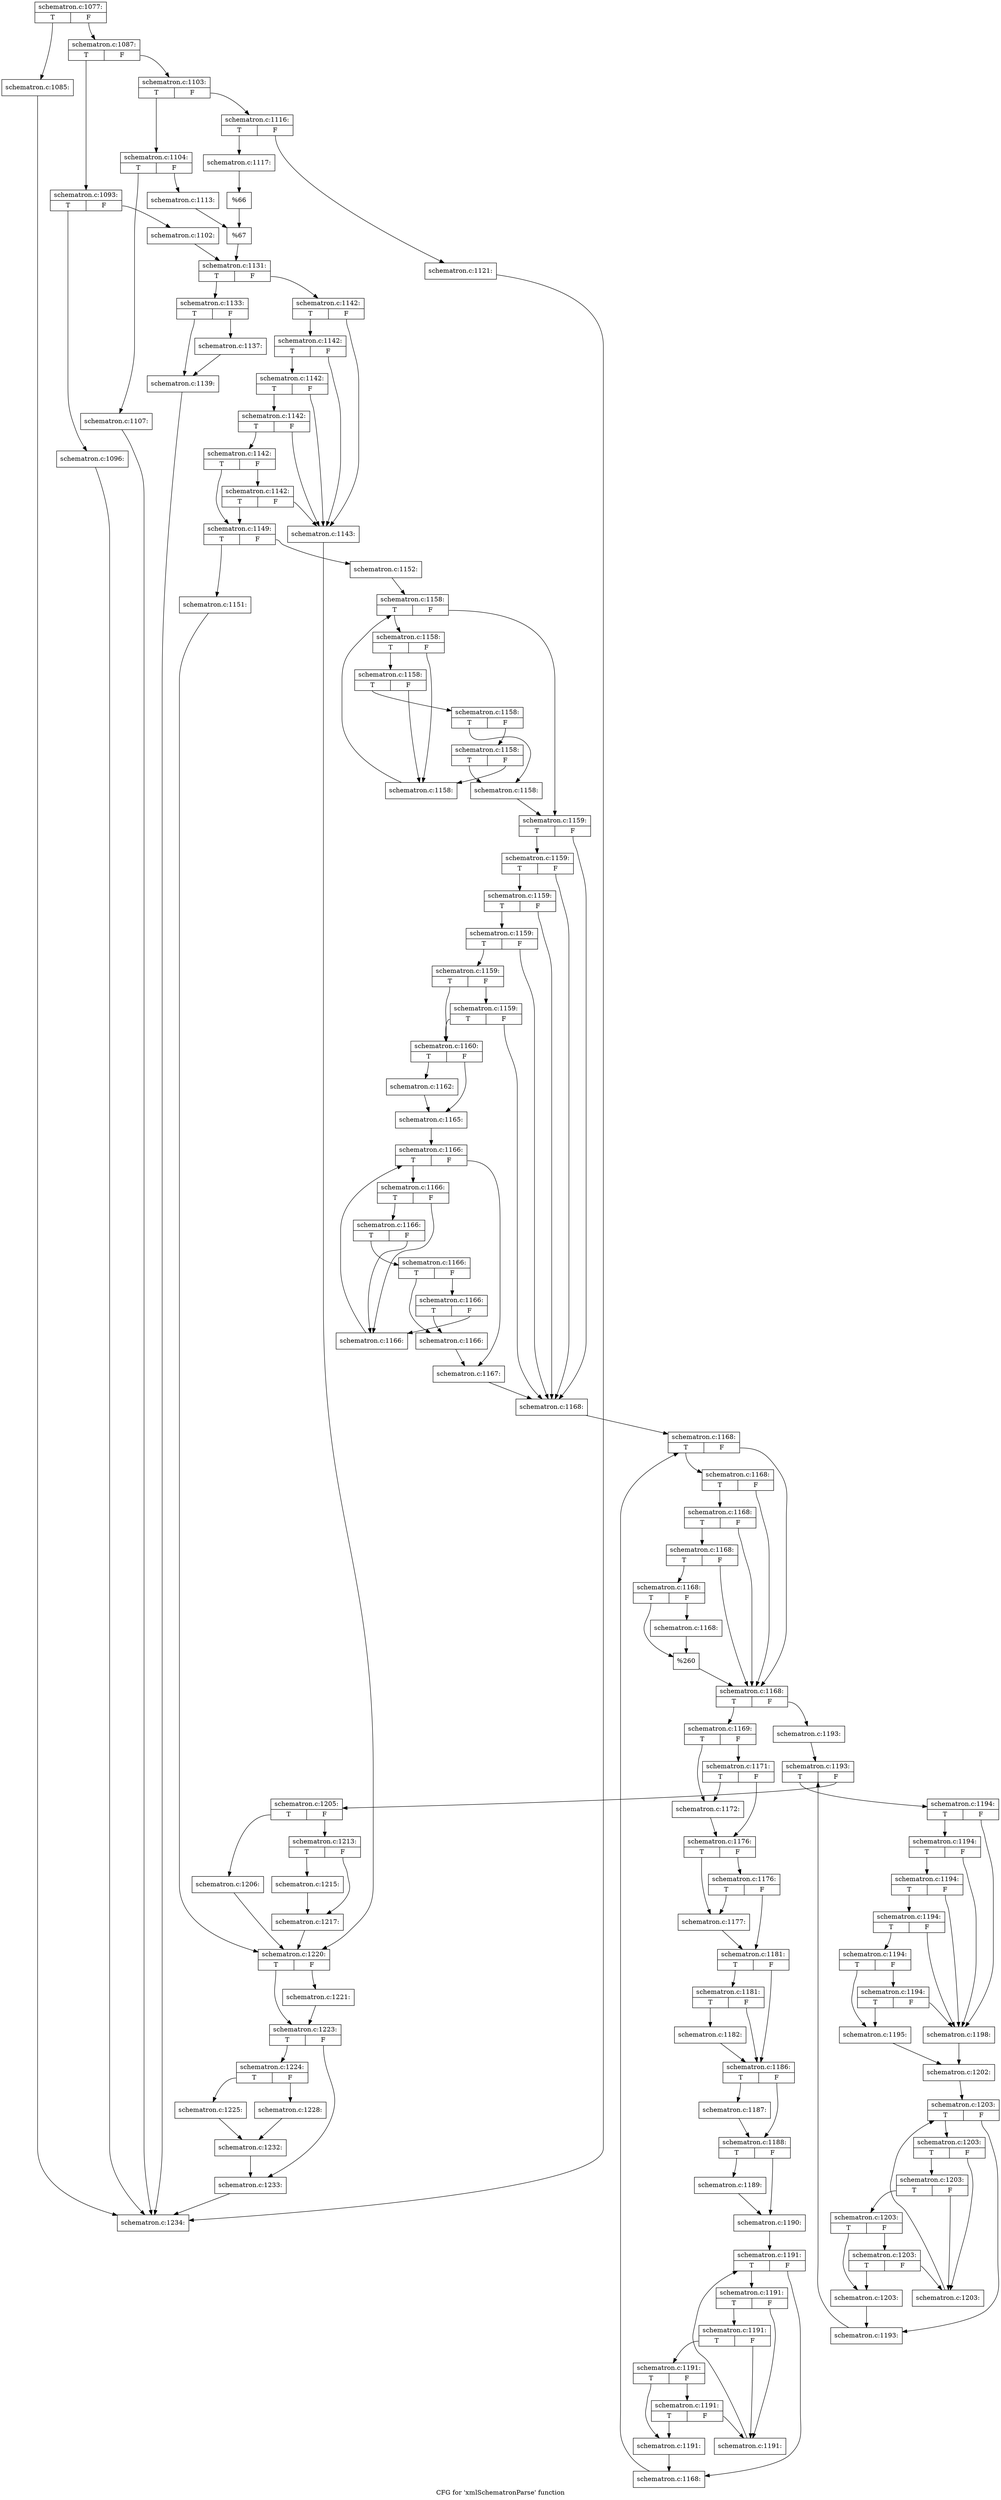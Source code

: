 digraph "CFG for 'xmlSchematronParse' function" {
	label="CFG for 'xmlSchematronParse' function";

	Node0x4c17f20 [shape=record,label="{schematron.c:1077:|{<s0>T|<s1>F}}"];
	Node0x4c17f20:s0 -> Node0x4c19440;
	Node0x4c17f20:s1 -> Node0x4c19490;
	Node0x4c19440 [shape=record,label="{schematron.c:1085:}"];
	Node0x4c19440 -> Node0x4bfa520;
	Node0x4c19490 [shape=record,label="{schematron.c:1087:|{<s0>T|<s1>F}}"];
	Node0x4c19490:s0 -> Node0x4c19b70;
	Node0x4c19490:s1 -> Node0x4c19c10;
	Node0x4c19b70 [shape=record,label="{schematron.c:1093:|{<s0>T|<s1>F}}"];
	Node0x4c19b70:s0 -> Node0x4c1cec0;
	Node0x4c19b70:s1 -> Node0x4c1cf10;
	Node0x4c1cec0 [shape=record,label="{schematron.c:1096:}"];
	Node0x4c1cec0 -> Node0x4bfa520;
	Node0x4c1cf10 [shape=record,label="{schematron.c:1102:}"];
	Node0x4c1cf10 -> Node0x4c19bc0;
	Node0x4c19c10 [shape=record,label="{schematron.c:1103:|{<s0>T|<s1>F}}"];
	Node0x4c19c10:s0 -> Node0x4c35020;
	Node0x4c19c10:s1 -> Node0x4c350c0;
	Node0x4c35020 [shape=record,label="{schematron.c:1104:|{<s0>T|<s1>F}}"];
	Node0x4c35020:s0 -> Node0x4c36020;
	Node0x4c35020:s1 -> Node0x4c36350;
	Node0x4c36020 [shape=record,label="{schematron.c:1107:}"];
	Node0x4c36020 -> Node0x4bfa520;
	Node0x4c36350 [shape=record,label="{schematron.c:1113:}"];
	Node0x4c36350 -> Node0x4c35070;
	Node0x4c350c0 [shape=record,label="{schematron.c:1116:|{<s0>T|<s1>F}}"];
	Node0x4c350c0:s0 -> Node0x4c3cb60;
	Node0x4c350c0:s1 -> Node0x4c3d6f0;
	Node0x4c3cb60 [shape=record,label="{schematron.c:1117:}"];
	Node0x4c3cb60 -> Node0x4c3d6a0;
	Node0x4c3d6f0 [shape=record,label="{schematron.c:1121:}"];
	Node0x4c3d6f0 -> Node0x4bfa520;
	Node0x4c3d6a0 [shape=record,label="{%66}"];
	Node0x4c3d6a0 -> Node0x4c35070;
	Node0x4c35070 [shape=record,label="{%67}"];
	Node0x4c35070 -> Node0x4c19bc0;
	Node0x4c19bc0 [shape=record,label="{schematron.c:1131:|{<s0>T|<s1>F}}"];
	Node0x4c19bc0:s0 -> Node0x4c3ef90;
	Node0x4c19bc0:s1 -> Node0x4c35bc0;
	Node0x4c3ef90 [shape=record,label="{schematron.c:1133:|{<s0>T|<s1>F}}"];
	Node0x4c3ef90:s0 -> Node0x4bf5920;
	Node0x4c3ef90:s1 -> Node0x4c36180;
	Node0x4c36180 [shape=record,label="{schematron.c:1137:}"];
	Node0x4c36180 -> Node0x4bf5920;
	Node0x4bf5920 [shape=record,label="{schematron.c:1139:}"];
	Node0x4bf5920 -> Node0x4bfa520;
	Node0x4c35bc0 [shape=record,label="{schematron.c:1142:|{<s0>T|<s1>F}}"];
	Node0x4c35bc0:s0 -> Node0x4c40100;
	Node0x4c35bc0:s1 -> Node0x4c3ff40;
	Node0x4c40100 [shape=record,label="{schematron.c:1142:|{<s0>T|<s1>F}}"];
	Node0x4c40100:s0 -> Node0x4c400b0;
	Node0x4c40100:s1 -> Node0x4c3ff40;
	Node0x4c400b0 [shape=record,label="{schematron.c:1142:|{<s0>T|<s1>F}}"];
	Node0x4c400b0:s0 -> Node0x4c40060;
	Node0x4c400b0:s1 -> Node0x4c3ff40;
	Node0x4c40060 [shape=record,label="{schematron.c:1142:|{<s0>T|<s1>F}}"];
	Node0x4c40060:s0 -> Node0x4c3ffe0;
	Node0x4c40060:s1 -> Node0x4c3ff40;
	Node0x4c3ffe0 [shape=record,label="{schematron.c:1142:|{<s0>T|<s1>F}}"];
	Node0x4c3ffe0:s0 -> Node0x4c3ff90;
	Node0x4c3ffe0:s1 -> Node0x4c40d50;
	Node0x4c40d50 [shape=record,label="{schematron.c:1142:|{<s0>T|<s1>F}}"];
	Node0x4c40d50:s0 -> Node0x4c3ff90;
	Node0x4c40d50:s1 -> Node0x4c3ff40;
	Node0x4c3ff40 [shape=record,label="{schematron.c:1143:}"];
	Node0x4c3ff40 -> Node0x4bea4a0;
	Node0x4c3ff90 [shape=record,label="{schematron.c:1149:|{<s0>T|<s1>F}}"];
	Node0x4c3ff90:s0 -> Node0x4c42ff0;
	Node0x4c3ff90:s1 -> Node0x4c43380;
	Node0x4c42ff0 [shape=record,label="{schematron.c:1151:}"];
	Node0x4c42ff0 -> Node0x4bea4a0;
	Node0x4c43380 [shape=record,label="{schematron.c:1152:}"];
	Node0x4c43380 -> Node0x4c43960;
	Node0x4c43960 [shape=record,label="{schematron.c:1158:|{<s0>T|<s1>F}}"];
	Node0x4c43960:s0 -> Node0x4c43c20;
	Node0x4c43960:s1 -> Node0x4c43b10;
	Node0x4c43c20 [shape=record,label="{schematron.c:1158:|{<s0>T|<s1>F}}"];
	Node0x4c43c20:s0 -> Node0x4c43df0;
	Node0x4c43c20:s1 -> Node0x4c43d50;
	Node0x4c43df0 [shape=record,label="{schematron.c:1158:|{<s0>T|<s1>F}}"];
	Node0x4c43df0:s0 -> Node0x4c43da0;
	Node0x4c43df0:s1 -> Node0x4c43d50;
	Node0x4c43da0 [shape=record,label="{schematron.c:1158:|{<s0>T|<s1>F}}"];
	Node0x4c43da0:s0 -> Node0x4c43d00;
	Node0x4c43da0:s1 -> Node0x4c442d0;
	Node0x4c442d0 [shape=record,label="{schematron.c:1158:|{<s0>T|<s1>F}}"];
	Node0x4c442d0:s0 -> Node0x4c43d00;
	Node0x4c442d0:s1 -> Node0x4c43d50;
	Node0x4c43d00 [shape=record,label="{schematron.c:1158:}"];
	Node0x4c43d00 -> Node0x4c43b10;
	Node0x4c43d50 [shape=record,label="{schematron.c:1158:}"];
	Node0x4c43d50 -> Node0x4c43960;
	Node0x4c43b10 [shape=record,label="{schematron.c:1159:|{<s0>T|<s1>F}}"];
	Node0x4c43b10:s0 -> Node0x4c40c00;
	Node0x4c43b10:s1 -> Node0x4c42b60;
	Node0x4c40c00 [shape=record,label="{schematron.c:1159:|{<s0>T|<s1>F}}"];
	Node0x4c40c00:s0 -> Node0x4c42f60;
	Node0x4c40c00:s1 -> Node0x4c42b60;
	Node0x4c42f60 [shape=record,label="{schematron.c:1159:|{<s0>T|<s1>F}}"];
	Node0x4c42f60:s0 -> Node0x4c42f10;
	Node0x4c42f60:s1 -> Node0x4c42b60;
	Node0x4c42f10 [shape=record,label="{schematron.c:1159:|{<s0>T|<s1>F}}"];
	Node0x4c42f10:s0 -> Node0x4c42ec0;
	Node0x4c42f10:s1 -> Node0x4c42b60;
	Node0x4c42ec0 [shape=record,label="{schematron.c:1159:|{<s0>T|<s1>F}}"];
	Node0x4c42ec0:s0 -> Node0x4c42ab0;
	Node0x4c42ec0:s1 -> Node0x4c46850;
	Node0x4c46850 [shape=record,label="{schematron.c:1159:|{<s0>T|<s1>F}}"];
	Node0x4c46850:s0 -> Node0x4c42ab0;
	Node0x4c46850:s1 -> Node0x4c42b60;
	Node0x4c42ab0 [shape=record,label="{schematron.c:1160:|{<s0>T|<s1>F}}"];
	Node0x4c42ab0:s0 -> Node0x4c47c00;
	Node0x4c42ab0:s1 -> Node0x4c47f90;
	Node0x4c47c00 [shape=record,label="{schematron.c:1162:}"];
	Node0x4c47c00 -> Node0x4c47f90;
	Node0x4c47f90 [shape=record,label="{schematron.c:1165:}"];
	Node0x4c47f90 -> Node0x4c48a30;
	Node0x4c48a30 [shape=record,label="{schematron.c:1166:|{<s0>T|<s1>F}}"];
	Node0x4c48a30:s0 -> Node0x4c48d20;
	Node0x4c48a30:s1 -> Node0x4c48be0;
	Node0x4c48d20 [shape=record,label="{schematron.c:1166:|{<s0>T|<s1>F}}"];
	Node0x4c48d20:s0 -> Node0x4c48f20;
	Node0x4c48d20:s1 -> Node0x4c48e50;
	Node0x4c48f20 [shape=record,label="{schematron.c:1166:|{<s0>T|<s1>F}}"];
	Node0x4c48f20:s0 -> Node0x4c48ea0;
	Node0x4c48f20:s1 -> Node0x4c48e50;
	Node0x4c48ea0 [shape=record,label="{schematron.c:1166:|{<s0>T|<s1>F}}"];
	Node0x4c48ea0:s0 -> Node0x4c48e00;
	Node0x4c48ea0:s1 -> Node0x4c49400;
	Node0x4c49400 [shape=record,label="{schematron.c:1166:|{<s0>T|<s1>F}}"];
	Node0x4c49400:s0 -> Node0x4c48e00;
	Node0x4c49400:s1 -> Node0x4c48e50;
	Node0x4c48e00 [shape=record,label="{schematron.c:1166:}"];
	Node0x4c48e00 -> Node0x4c48be0;
	Node0x4c48e50 [shape=record,label="{schematron.c:1166:}"];
	Node0x4c48e50 -> Node0x4c48a30;
	Node0x4c48be0 [shape=record,label="{schematron.c:1167:}"];
	Node0x4c48be0 -> Node0x4c42b60;
	Node0x4c42b60 [shape=record,label="{schematron.c:1168:}"];
	Node0x4c42b60 -> Node0x4c4a030;
	Node0x4c4a030 [shape=record,label="{schematron.c:1168:|{<s0>T|<s1>F}}"];
	Node0x4c4a030:s0 -> Node0x4c4a3d0;
	Node0x4c4a030:s1 -> Node0x4c4a290;
	Node0x4c4a3d0 [shape=record,label="{schematron.c:1168:|{<s0>T|<s1>F}}"];
	Node0x4c4a3d0:s0 -> Node0x4c4a380;
	Node0x4c4a3d0:s1 -> Node0x4c4a290;
	Node0x4c4a380 [shape=record,label="{schematron.c:1168:|{<s0>T|<s1>F}}"];
	Node0x4c4a380:s0 -> Node0x4c4a330;
	Node0x4c4a380:s1 -> Node0x4c4a290;
	Node0x4c4a330 [shape=record,label="{schematron.c:1168:|{<s0>T|<s1>F}}"];
	Node0x4c4a330:s0 -> Node0x4c4a2e0;
	Node0x4c4a330:s1 -> Node0x4c4a290;
	Node0x4c4a2e0 [shape=record,label="{schematron.c:1168:|{<s0>T|<s1>F}}"];
	Node0x4c4a2e0:s0 -> Node0x4c4ae10;
	Node0x4c4a2e0:s1 -> Node0x4c4af60;
	Node0x4c4af60 [shape=record,label="{schematron.c:1168:}"];
	Node0x4c4af60 -> Node0x4c4ae10;
	Node0x4c4ae10 [shape=record,label="{%260}"];
	Node0x4c4ae10 -> Node0x4c4a290;
	Node0x4c4a290 [shape=record,label="{schematron.c:1168:|{<s0>T|<s1>F}}"];
	Node0x4c4a290:s0 -> Node0x4c4ba40;
	Node0x4c4a290:s1 -> Node0x4c4a210;
	Node0x4c4ba40 [shape=record,label="{schematron.c:1169:|{<s0>T|<s1>F}}"];
	Node0x4c4ba40:s0 -> Node0x4c4c610;
	Node0x4c4ba40:s1 -> Node0x4c4cc10;
	Node0x4c4cc10 [shape=record,label="{schematron.c:1171:|{<s0>T|<s1>F}}"];
	Node0x4c4cc10:s0 -> Node0x4c4c610;
	Node0x4c4cc10:s1 -> Node0x4c4cbc0;
	Node0x4c4c610 [shape=record,label="{schematron.c:1172:}"];
	Node0x4c4c610 -> Node0x4c4cbc0;
	Node0x4c4cbc0 [shape=record,label="{schematron.c:1176:|{<s0>T|<s1>F}}"];
	Node0x4c4cbc0:s0 -> Node0x4c4d7d0;
	Node0x4c4cbc0:s1 -> Node0x4c4d870;
	Node0x4c4d870 [shape=record,label="{schematron.c:1176:|{<s0>T|<s1>F}}"];
	Node0x4c4d870:s0 -> Node0x4c4d7d0;
	Node0x4c4d870:s1 -> Node0x4c4d820;
	Node0x4c4d7d0 [shape=record,label="{schematron.c:1177:}"];
	Node0x4c4d7d0 -> Node0x4c4d820;
	Node0x4c4d820 [shape=record,label="{schematron.c:1181:|{<s0>T|<s1>F}}"];
	Node0x4c4d820:s0 -> Node0x4c4e4d0;
	Node0x4c4d820:s1 -> Node0x4c4e480;
	Node0x4c4e4d0 [shape=record,label="{schematron.c:1181:|{<s0>T|<s1>F}}"];
	Node0x4c4e4d0:s0 -> Node0x4c4e430;
	Node0x4c4e4d0:s1 -> Node0x4c4e480;
	Node0x4c4e430 [shape=record,label="{schematron.c:1182:}"];
	Node0x4c4e430 -> Node0x4c4e480;
	Node0x4c4e480 [shape=record,label="{schematron.c:1186:|{<s0>T|<s1>F}}"];
	Node0x4c4e480:s0 -> Node0x4c4ef50;
	Node0x4c4e480:s1 -> Node0x4c4f280;
	Node0x4c4ef50 [shape=record,label="{schematron.c:1187:}"];
	Node0x4c4ef50 -> Node0x4c4f280;
	Node0x4c4f280 [shape=record,label="{schematron.c:1188:|{<s0>T|<s1>F}}"];
	Node0x4c4f280:s0 -> Node0x4c4fee0;
	Node0x4c4f280:s1 -> Node0x4c4ff30;
	Node0x4c4fee0 [shape=record,label="{schematron.c:1189:}"];
	Node0x4c4fee0 -> Node0x4c4ff30;
	Node0x4c4ff30 [shape=record,label="{schematron.c:1190:}"];
	Node0x4c4ff30 -> Node0x4c505d0;
	Node0x4c505d0 [shape=record,label="{schematron.c:1191:|{<s0>T|<s1>F}}"];
	Node0x4c505d0:s0 -> Node0x4c508c0;
	Node0x4c505d0:s1 -> Node0x4c50780;
	Node0x4c508c0 [shape=record,label="{schematron.c:1191:|{<s0>T|<s1>F}}"];
	Node0x4c508c0:s0 -> Node0x4c50ac0;
	Node0x4c508c0:s1 -> Node0x4c509f0;
	Node0x4c50ac0 [shape=record,label="{schematron.c:1191:|{<s0>T|<s1>F}}"];
	Node0x4c50ac0:s0 -> Node0x4c50a40;
	Node0x4c50ac0:s1 -> Node0x4c509f0;
	Node0x4c50a40 [shape=record,label="{schematron.c:1191:|{<s0>T|<s1>F}}"];
	Node0x4c50a40:s0 -> Node0x4c509a0;
	Node0x4c50a40:s1 -> Node0x4c50fa0;
	Node0x4c50fa0 [shape=record,label="{schematron.c:1191:|{<s0>T|<s1>F}}"];
	Node0x4c50fa0:s0 -> Node0x4c509a0;
	Node0x4c50fa0:s1 -> Node0x4c509f0;
	Node0x4c509a0 [shape=record,label="{schematron.c:1191:}"];
	Node0x4c509a0 -> Node0x4c50780;
	Node0x4c509f0 [shape=record,label="{schematron.c:1191:}"];
	Node0x4c509f0 -> Node0x4c505d0;
	Node0x4c50780 [shape=record,label="{schematron.c:1168:}"];
	Node0x4c50780 -> Node0x4c4a030;
	Node0x4c4a210 [shape=record,label="{schematron.c:1193:}"];
	Node0x4c4a210 -> Node0x4c51ba0;
	Node0x4c51ba0 [shape=record,label="{schematron.c:1193:|{<s0>T|<s1>F}}"];
	Node0x4c51ba0:s0 -> Node0x4c51f50;
	Node0x4c51ba0:s1 -> Node0x4c51d80;
	Node0x4c51f50 [shape=record,label="{schematron.c:1194:|{<s0>T|<s1>F}}"];
	Node0x4c51f50:s0 -> Node0x4c522a0;
	Node0x4c51f50:s1 -> Node0x4c52130;
	Node0x4c522a0 [shape=record,label="{schematron.c:1194:|{<s0>T|<s1>F}}"];
	Node0x4c522a0:s0 -> Node0x4c52250;
	Node0x4c522a0:s1 -> Node0x4c52130;
	Node0x4c52250 [shape=record,label="{schematron.c:1194:|{<s0>T|<s1>F}}"];
	Node0x4c52250:s0 -> Node0x4c52200;
	Node0x4c52250:s1 -> Node0x4c52130;
	Node0x4c52200 [shape=record,label="{schematron.c:1194:|{<s0>T|<s1>F}}"];
	Node0x4c52200:s0 -> Node0x4c52180;
	Node0x4c52200:s1 -> Node0x4c52130;
	Node0x4c52180 [shape=record,label="{schematron.c:1194:|{<s0>T|<s1>F}}"];
	Node0x4c52180:s0 -> Node0x4c52090;
	Node0x4c52180:s1 -> Node0x4c52ca0;
	Node0x4c52ca0 [shape=record,label="{schematron.c:1194:|{<s0>T|<s1>F}}"];
	Node0x4c52ca0:s0 -> Node0x4c52090;
	Node0x4c52ca0:s1 -> Node0x4c52130;
	Node0x4c52090 [shape=record,label="{schematron.c:1195:}"];
	Node0x4c52090 -> Node0x4c520e0;
	Node0x4c52130 [shape=record,label="{schematron.c:1198:}"];
	Node0x4c52130 -> Node0x4c520e0;
	Node0x4c520e0 [shape=record,label="{schematron.c:1202:}"];
	Node0x4c520e0 -> Node0x4c4f070;
	Node0x4c4f070 [shape=record,label="{schematron.c:1203:|{<s0>T|<s1>F}}"];
	Node0x4c4f070:s0 -> Node0x4c55190;
	Node0x4c4f070:s1 -> Node0x4c4ee90;
	Node0x4c55190 [shape=record,label="{schematron.c:1203:|{<s0>T|<s1>F}}"];
	Node0x4c55190:s0 -> Node0x4c55360;
	Node0x4c55190:s1 -> Node0x4c552c0;
	Node0x4c55360 [shape=record,label="{schematron.c:1203:|{<s0>T|<s1>F}}"];
	Node0x4c55360:s0 -> Node0x4c55310;
	Node0x4c55360:s1 -> Node0x4c552c0;
	Node0x4c55310 [shape=record,label="{schematron.c:1203:|{<s0>T|<s1>F}}"];
	Node0x4c55310:s0 -> Node0x4c55270;
	Node0x4c55310:s1 -> Node0x4c55810;
	Node0x4c55810 [shape=record,label="{schematron.c:1203:|{<s0>T|<s1>F}}"];
	Node0x4c55810:s0 -> Node0x4c55270;
	Node0x4c55810:s1 -> Node0x4c552c0;
	Node0x4c55270 [shape=record,label="{schematron.c:1203:}"];
	Node0x4c55270 -> Node0x4c4ee90;
	Node0x4c552c0 [shape=record,label="{schematron.c:1203:}"];
	Node0x4c552c0 -> Node0x4c4f070;
	Node0x4c4ee90 [shape=record,label="{schematron.c:1193:}"];
	Node0x4c4ee90 -> Node0x4c51ba0;
	Node0x4c51d80 [shape=record,label="{schematron.c:1205:|{<s0>T|<s1>F}}"];
	Node0x4c51d80:s0 -> Node0x4c563e0;
	Node0x4c51d80:s1 -> Node0x4c56430;
	Node0x4c563e0 [shape=record,label="{schematron.c:1206:}"];
	Node0x4c563e0 -> Node0x4bea4a0;
	Node0x4c56430 [shape=record,label="{schematron.c:1213:|{<s0>T|<s1>F}}"];
	Node0x4c56430:s0 -> Node0x4c1b060;
	Node0x4c56430:s1 -> Node0x4c1b0b0;
	Node0x4c1b060 [shape=record,label="{schematron.c:1215:}"];
	Node0x4c1b060 -> Node0x4c1b0b0;
	Node0x4c1b0b0 [shape=record,label="{schematron.c:1217:}"];
	Node0x4c1b0b0 -> Node0x4bea4a0;
	Node0x4bea4a0 [shape=record,label="{schematron.c:1220:|{<s0>T|<s1>F}}"];
	Node0x4bea4a0:s0 -> Node0x4c1b870;
	Node0x4bea4a0:s1 -> Node0x4c1b820;
	Node0x4c1b820 [shape=record,label="{schematron.c:1221:}"];
	Node0x4c1b820 -> Node0x4c1b870;
	Node0x4c1b870 [shape=record,label="{schematron.c:1223:|{<s0>T|<s1>F}}"];
	Node0x4c1b870:s0 -> Node0x4c1bdb0;
	Node0x4c1b870:s1 -> Node0x4c1be00;
	Node0x4c1bdb0 [shape=record,label="{schematron.c:1224:|{<s0>T|<s1>F}}"];
	Node0x4c1bdb0:s0 -> Node0x4c1c1c0;
	Node0x4c1bdb0:s1 -> Node0x4c1c260;
	Node0x4c1c1c0 [shape=record,label="{schematron.c:1225:}"];
	Node0x4c1c1c0 -> Node0x4c1c210;
	Node0x4c1c260 [shape=record,label="{schematron.c:1228:}"];
	Node0x4c1c260 -> Node0x4c1c210;
	Node0x4c1c210 [shape=record,label="{schematron.c:1232:}"];
	Node0x4c1c210 -> Node0x4c1be00;
	Node0x4c1be00 [shape=record,label="{schematron.c:1233:}"];
	Node0x4c1be00 -> Node0x4bfa520;
	Node0x4bfa520 [shape=record,label="{schematron.c:1234:}"];
}
